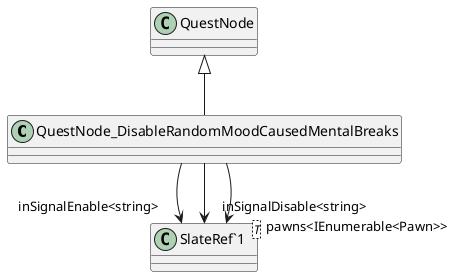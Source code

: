 @startuml
class QuestNode_DisableRandomMoodCausedMentalBreaks {
}
class "SlateRef`1"<T> {
}
QuestNode <|-- QuestNode_DisableRandomMoodCausedMentalBreaks
QuestNode_DisableRandomMoodCausedMentalBreaks --> "inSignalEnable<string>" "SlateRef`1"
QuestNode_DisableRandomMoodCausedMentalBreaks --> "inSignalDisable<string>" "SlateRef`1"
QuestNode_DisableRandomMoodCausedMentalBreaks --> "pawns<IEnumerable<Pawn>>" "SlateRef`1"
@enduml
